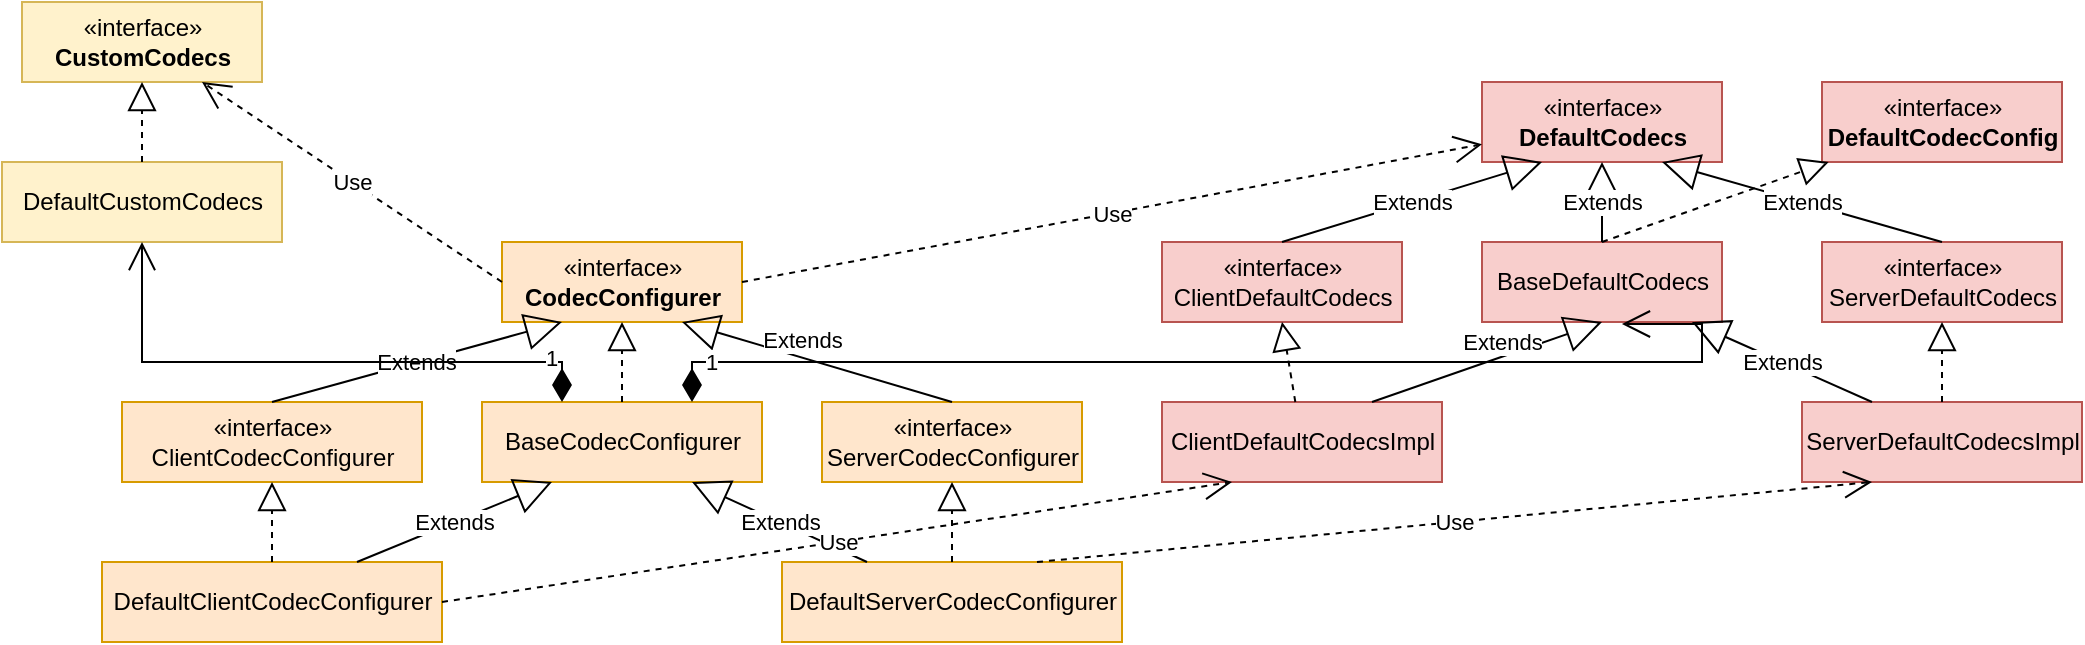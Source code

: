 <mxfile version="15.8.7" type="device"><diagram id="g929ya1YIPoU8Fd58YYt" name="Page-1"><mxGraphModel dx="1914" dy="800" grid="1" gridSize="10" guides="1" tooltips="1" connect="1" arrows="1" fold="1" page="1" pageScale="1" pageWidth="850" pageHeight="1100" math="0" shadow="0"><root><mxCell id="0"/><mxCell id="1" parent="0"/><mxCell id="WG5xSYjCqpjnpXA4VmRW-1" value="«interface»&lt;br&gt;ServerDefaultCodecs" style="html=1;fillColor=#f8cecc;strokeColor=#b85450;" vertex="1" parent="1"><mxGeometry x="710" y="160" width="120" height="40" as="geometry"/></mxCell><mxCell id="WG5xSYjCqpjnpXA4VmRW-2" value="BaseDefaultCodecs" style="html=1;fillColor=#f8cecc;strokeColor=#b85450;" vertex="1" parent="1"><mxGeometry x="540" y="160" width="120" height="40" as="geometry"/></mxCell><mxCell id="WG5xSYjCqpjnpXA4VmRW-3" value="«interface»&lt;br&gt;&lt;b&gt;DefaultCodecs&lt;/b&gt;" style="html=1;fillColor=#f8cecc;strokeColor=#b85450;" vertex="1" parent="1"><mxGeometry x="540" y="80" width="120" height="40" as="geometry"/></mxCell><mxCell id="WG5xSYjCqpjnpXA4VmRW-4" value="«interface»&lt;br&gt;ClientDefaultCodecs" style="html=1;fillColor=#f8cecc;strokeColor=#b85450;" vertex="1" parent="1"><mxGeometry x="380" y="160" width="120" height="40" as="geometry"/></mxCell><mxCell id="WG5xSYjCqpjnpXA4VmRW-5" value="«interface»&lt;br&gt;&lt;b&gt;DefaultCodecConfig&lt;/b&gt;" style="html=1;fillColor=#f8cecc;strokeColor=#b85450;" vertex="1" parent="1"><mxGeometry x="710" y="80" width="120" height="40" as="geometry"/></mxCell><mxCell id="WG5xSYjCqpjnpXA4VmRW-7" value="ServerDefaultCodecsImpl" style="html=1;fillColor=#f8cecc;strokeColor=#b85450;" vertex="1" parent="1"><mxGeometry x="700" y="240" width="140" height="40" as="geometry"/></mxCell><mxCell id="WG5xSYjCqpjnpXA4VmRW-8" value="ClientDefaultCodecsImpl" style="html=1;fillColor=#f8cecc;strokeColor=#b85450;" vertex="1" parent="1"><mxGeometry x="380" y="240" width="140" height="40" as="geometry"/></mxCell><mxCell id="WG5xSYjCqpjnpXA4VmRW-10" value="" style="endArrow=block;dashed=1;endFill=0;endSize=12;html=1;rounded=0;entryX=0.5;entryY=1;entryDx=0;entryDy=0;" edge="1" parent="1" source="WG5xSYjCqpjnpXA4VmRW-8" target="WG5xSYjCqpjnpXA4VmRW-4"><mxGeometry width="160" relative="1" as="geometry"><mxPoint x="600" y="270" as="sourcePoint"/><mxPoint x="760" y="270" as="targetPoint"/></mxGeometry></mxCell><mxCell id="WG5xSYjCqpjnpXA4VmRW-11" value="" style="endArrow=block;dashed=1;endFill=0;endSize=12;html=1;rounded=0;entryX=0.5;entryY=1;entryDx=0;entryDy=0;exitX=0.5;exitY=0;exitDx=0;exitDy=0;" edge="1" parent="1" source="WG5xSYjCqpjnpXA4VmRW-7" target="WG5xSYjCqpjnpXA4VmRW-1"><mxGeometry width="160" relative="1" as="geometry"><mxPoint x="770" y="230" as="sourcePoint"/><mxPoint x="760" y="270" as="targetPoint"/></mxGeometry></mxCell><mxCell id="WG5xSYjCqpjnpXA4VmRW-14" value="" style="endArrow=block;dashed=1;endFill=0;endSize=12;html=1;rounded=0;exitX=0.5;exitY=0;exitDx=0;exitDy=0;" edge="1" parent="1" source="WG5xSYjCqpjnpXA4VmRW-2" target="WG5xSYjCqpjnpXA4VmRW-5"><mxGeometry width="160" relative="1" as="geometry"><mxPoint x="600" y="270" as="sourcePoint"/><mxPoint x="760" y="270" as="targetPoint"/></mxGeometry></mxCell><mxCell id="WG5xSYjCqpjnpXA4VmRW-15" value="Extends" style="endArrow=block;endSize=16;endFill=0;html=1;rounded=0;entryX=0.5;entryY=1;entryDx=0;entryDy=0;exitX=0.75;exitY=0;exitDx=0;exitDy=0;" edge="1" parent="1" source="WG5xSYjCqpjnpXA4VmRW-8" target="WG5xSYjCqpjnpXA4VmRW-2"><mxGeometry x="0.17" y="7" width="160" relative="1" as="geometry"><mxPoint x="310" y="270" as="sourcePoint"/><mxPoint x="470" y="270" as="targetPoint"/><mxPoint as="offset"/></mxGeometry></mxCell><mxCell id="WG5xSYjCqpjnpXA4VmRW-16" value="Extends" style="endArrow=block;endSize=16;endFill=0;html=1;rounded=0;exitX=0.25;exitY=0;exitDx=0;exitDy=0;" edge="1" parent="1" source="WG5xSYjCqpjnpXA4VmRW-7" target="WG5xSYjCqpjnpXA4VmRW-2"><mxGeometry width="160" relative="1" as="geometry"><mxPoint x="770" y="240" as="sourcePoint"/><mxPoint x="760" y="270" as="targetPoint"/></mxGeometry></mxCell><mxCell id="WG5xSYjCqpjnpXA4VmRW-17" value="Extends" style="endArrow=block;endSize=16;endFill=0;html=1;rounded=0;entryX=0.75;entryY=1;entryDx=0;entryDy=0;exitX=0.5;exitY=0;exitDx=0;exitDy=0;" edge="1" parent="1" source="WG5xSYjCqpjnpXA4VmRW-1" target="WG5xSYjCqpjnpXA4VmRW-3"><mxGeometry width="160" relative="1" as="geometry"><mxPoint x="600" y="270" as="sourcePoint"/><mxPoint x="760" y="270" as="targetPoint"/></mxGeometry></mxCell><mxCell id="WG5xSYjCqpjnpXA4VmRW-18" value="Extends" style="endArrow=block;endSize=16;endFill=0;html=1;rounded=0;entryX=0.5;entryY=1;entryDx=0;entryDy=0;" edge="1" parent="1" target="WG5xSYjCqpjnpXA4VmRW-3"><mxGeometry width="160" relative="1" as="geometry"><mxPoint x="600" y="160" as="sourcePoint"/><mxPoint x="760" y="270" as="targetPoint"/></mxGeometry></mxCell><mxCell id="WG5xSYjCqpjnpXA4VmRW-19" value="Extends" style="endArrow=block;endSize=16;endFill=0;html=1;rounded=0;entryX=0.25;entryY=1;entryDx=0;entryDy=0;exitX=0.5;exitY=0;exitDx=0;exitDy=0;" edge="1" parent="1" source="WG5xSYjCqpjnpXA4VmRW-4" target="WG5xSYjCqpjnpXA4VmRW-3"><mxGeometry width="160" relative="1" as="geometry"><mxPoint x="600" y="270" as="sourcePoint"/><mxPoint x="760" y="270" as="targetPoint"/></mxGeometry></mxCell><mxCell id="WG5xSYjCqpjnpXA4VmRW-20" value="«interface»&lt;br&gt;&lt;b&gt;CodecConfigurer&lt;/b&gt;" style="html=1;fillColor=#ffe6cc;strokeColor=#d79b00;" vertex="1" parent="1"><mxGeometry x="50" y="160" width="120" height="40" as="geometry"/></mxCell><mxCell id="WG5xSYjCqpjnpXA4VmRW-22" value="«interface»&lt;br&gt;ServerCodecConfigurer" style="html=1;fillColor=#ffe6cc;strokeColor=#d79b00;" vertex="1" parent="1"><mxGeometry x="210" y="240" width="130" height="40" as="geometry"/></mxCell><mxCell id="WG5xSYjCqpjnpXA4VmRW-24" value="«interface»&lt;br&gt;ClientCodecConfigurer" style="html=1;fillColor=#ffe6cc;strokeColor=#d79b00;" vertex="1" parent="1"><mxGeometry x="-140" y="240" width="150" height="40" as="geometry"/></mxCell><mxCell id="WG5xSYjCqpjnpXA4VmRW-25" value="«interface»&lt;br&gt;&lt;b&gt;CustomCodecs&lt;/b&gt;" style="html=1;fillColor=#fff2cc;strokeColor=#d6b656;" vertex="1" parent="1"><mxGeometry x="-190" y="40" width="120" height="40" as="geometry"/></mxCell><mxCell id="WG5xSYjCqpjnpXA4VmRW-26" value="DefaultCustomCodecs" style="html=1;fillColor=#fff2cc;strokeColor=#d6b656;" vertex="1" parent="1"><mxGeometry x="-200" y="120" width="140" height="40" as="geometry"/></mxCell><mxCell id="WG5xSYjCqpjnpXA4VmRW-27" value="" style="endArrow=block;dashed=1;endFill=0;endSize=12;html=1;rounded=0;entryX=0.5;entryY=1;entryDx=0;entryDy=0;exitX=0.5;exitY=0;exitDx=0;exitDy=0;" edge="1" parent="1" source="WG5xSYjCqpjnpXA4VmRW-26" target="WG5xSYjCqpjnpXA4VmRW-25"><mxGeometry width="160" relative="1" as="geometry"><mxPoint x="-380" y="80" as="sourcePoint"/><mxPoint x="-220" y="80" as="targetPoint"/></mxGeometry></mxCell><mxCell id="WG5xSYjCqpjnpXA4VmRW-28" value="BaseCodecConfigurer" style="html=1;fillColor=#ffe6cc;strokeColor=#d79b00;" vertex="1" parent="1"><mxGeometry x="40" y="240" width="140" height="40" as="geometry"/></mxCell><mxCell id="WG5xSYjCqpjnpXA4VmRW-29" value="DefaultServerCodecConfigurer" style="html=1;fillColor=#ffe6cc;strokeColor=#d79b00;" vertex="1" parent="1"><mxGeometry x="190" y="320" width="170" height="40" as="geometry"/></mxCell><mxCell id="WG5xSYjCqpjnpXA4VmRW-30" value="DefaultClientCodecConfigurer" style="html=1;fillColor=#ffe6cc;strokeColor=#d79b00;" vertex="1" parent="1"><mxGeometry x="-150" y="320" width="170" height="40" as="geometry"/></mxCell><mxCell id="WG5xSYjCqpjnpXA4VmRW-31" value="" style="endArrow=block;dashed=1;endFill=0;endSize=12;html=1;rounded=0;entryX=0.5;entryY=1;entryDx=0;entryDy=0;exitX=0.5;exitY=0;exitDx=0;exitDy=0;" edge="1" parent="1" source="WG5xSYjCqpjnpXA4VmRW-30" target="WG5xSYjCqpjnpXA4VmRW-24"><mxGeometry width="160" relative="1" as="geometry"><mxPoint x="40" y="370" as="sourcePoint"/><mxPoint x="200" y="370" as="targetPoint"/></mxGeometry></mxCell><mxCell id="WG5xSYjCqpjnpXA4VmRW-32" value="" style="endArrow=block;dashed=1;endFill=0;endSize=12;html=1;rounded=0;entryX=0.5;entryY=1;entryDx=0;entryDy=0;exitX=0.5;exitY=0;exitDx=0;exitDy=0;" edge="1" parent="1" source="WG5xSYjCqpjnpXA4VmRW-29" target="WG5xSYjCqpjnpXA4VmRW-22"><mxGeometry width="160" relative="1" as="geometry"><mxPoint x="40" y="370" as="sourcePoint"/><mxPoint x="200" y="370" as="targetPoint"/></mxGeometry></mxCell><mxCell id="WG5xSYjCqpjnpXA4VmRW-34" value="Extends" style="endArrow=block;endSize=16;endFill=0;html=1;rounded=0;entryX=0.25;entryY=1;entryDx=0;entryDy=0;exitX=0.75;exitY=0;exitDx=0;exitDy=0;" edge="1" parent="1" source="WG5xSYjCqpjnpXA4VmRW-30" target="WG5xSYjCqpjnpXA4VmRW-28"><mxGeometry width="160" relative="1" as="geometry"><mxPoint x="40" y="370" as="sourcePoint"/><mxPoint x="200" y="370" as="targetPoint"/></mxGeometry></mxCell><mxCell id="WG5xSYjCqpjnpXA4VmRW-35" value="Extends" style="endArrow=block;endSize=16;endFill=0;html=1;rounded=0;entryX=0.75;entryY=1;entryDx=0;entryDy=0;exitX=0.25;exitY=0;exitDx=0;exitDy=0;" edge="1" parent="1" source="WG5xSYjCqpjnpXA4VmRW-29" target="WG5xSYjCqpjnpXA4VmRW-28"><mxGeometry width="160" relative="1" as="geometry"><mxPoint x="40" y="370" as="sourcePoint"/><mxPoint x="200" y="370" as="targetPoint"/></mxGeometry></mxCell><mxCell id="WG5xSYjCqpjnpXA4VmRW-37" value="Extends" style="endArrow=block;endSize=16;endFill=0;html=1;rounded=0;exitX=0.5;exitY=0;exitDx=0;exitDy=0;entryX=0.75;entryY=1;entryDx=0;entryDy=0;" edge="1" parent="1" source="WG5xSYjCqpjnpXA4VmRW-22" target="WG5xSYjCqpjnpXA4VmRW-20"><mxGeometry x="0.142" y="-7" width="160" relative="1" as="geometry"><mxPoint x="-10" y="200" as="sourcePoint"/><mxPoint x="150" y="200" as="targetPoint"/><mxPoint y="-1" as="offset"/></mxGeometry></mxCell><mxCell id="WG5xSYjCqpjnpXA4VmRW-38" value="Extends" style="endArrow=block;endSize=16;endFill=0;html=1;rounded=0;entryX=0.25;entryY=1;entryDx=0;entryDy=0;exitX=0.5;exitY=0;exitDx=0;exitDy=0;" edge="1" parent="1" source="WG5xSYjCqpjnpXA4VmRW-24" target="WG5xSYjCqpjnpXA4VmRW-20"><mxGeometry width="160" relative="1" as="geometry"><mxPoint x="40" y="370" as="sourcePoint"/><mxPoint x="200" y="370" as="targetPoint"/></mxGeometry></mxCell><mxCell id="WG5xSYjCqpjnpXA4VmRW-41" value="" style="endArrow=block;dashed=1;endFill=0;endSize=12;html=1;rounded=0;exitX=0.5;exitY=0;exitDx=0;exitDy=0;" edge="1" parent="1" source="WG5xSYjCqpjnpXA4VmRW-28" target="WG5xSYjCqpjnpXA4VmRW-20"><mxGeometry width="160" relative="1" as="geometry"><mxPoint x="130" y="370" as="sourcePoint"/><mxPoint x="290" y="370" as="targetPoint"/></mxGeometry></mxCell><mxCell id="WG5xSYjCqpjnpXA4VmRW-46" value="Use" style="endArrow=open;endSize=12;dashed=1;html=1;rounded=0;exitX=1;exitY=0.5;exitDx=0;exitDy=0;entryX=0.25;entryY=1;entryDx=0;entryDy=0;" edge="1" parent="1" source="WG5xSYjCqpjnpXA4VmRW-30" target="WG5xSYjCqpjnpXA4VmRW-8"><mxGeometry width="160" relative="1" as="geometry"><mxPoint x="230" y="350" as="sourcePoint"/><mxPoint x="390" y="350" as="targetPoint"/></mxGeometry></mxCell><mxCell id="WG5xSYjCqpjnpXA4VmRW-47" value="Use" style="endArrow=open;endSize=12;dashed=1;html=1;rounded=0;exitX=0.75;exitY=0;exitDx=0;exitDy=0;entryX=0.25;entryY=1;entryDx=0;entryDy=0;" edge="1" parent="1" source="WG5xSYjCqpjnpXA4VmRW-29" target="WG5xSYjCqpjnpXA4VmRW-7"><mxGeometry width="160" relative="1" as="geometry"><mxPoint x="290" y="350" as="sourcePoint"/><mxPoint x="450" y="350" as="targetPoint"/></mxGeometry></mxCell><mxCell id="WG5xSYjCqpjnpXA4VmRW-50" value="1" style="endArrow=open;html=1;endSize=12;startArrow=diamondThin;startSize=14;startFill=1;edgeStyle=orthogonalEdgeStyle;align=left;verticalAlign=bottom;rounded=0;entryX=0.5;entryY=1;entryDx=0;entryDy=0;" edge="1" parent="1" source="WG5xSYjCqpjnpXA4VmRW-28" target="WG5xSYjCqpjnpXA4VmRW-26"><mxGeometry x="-0.909" y="10" relative="1" as="geometry"><mxPoint x="110" y="250" as="sourcePoint"/><mxPoint x="490" y="300" as="targetPoint"/><Array as="points"><mxPoint x="80" y="220"/><mxPoint x="-130" y="220"/></Array><mxPoint as="offset"/></mxGeometry></mxCell><mxCell id="WG5xSYjCqpjnpXA4VmRW-52" value="1" style="endArrow=open;html=1;endSize=12;startArrow=diamondThin;startSize=14;startFill=1;edgeStyle=orthogonalEdgeStyle;align=left;verticalAlign=bottom;rounded=0;exitX=0.75;exitY=0;exitDx=0;exitDy=0;entryX=0.583;entryY=1.025;entryDx=0;entryDy=0;entryPerimeter=0;" edge="1" parent="1" source="WG5xSYjCqpjnpXA4VmRW-28" target="WG5xSYjCqpjnpXA4VmRW-2"><mxGeometry x="-0.963" y="-5" relative="1" as="geometry"><mxPoint x="330" y="300" as="sourcePoint"/><mxPoint x="490" y="300" as="targetPoint"/><Array as="points"><mxPoint x="145" y="220"/><mxPoint x="650" y="220"/></Array><mxPoint as="offset"/></mxGeometry></mxCell><mxCell id="WG5xSYjCqpjnpXA4VmRW-53" value="Use" style="endArrow=open;endSize=12;dashed=1;html=1;rounded=0;exitX=1;exitY=0.5;exitDx=0;exitDy=0;" edge="1" parent="1" source="WG5xSYjCqpjnpXA4VmRW-20" target="WG5xSYjCqpjnpXA4VmRW-3"><mxGeometry width="160" relative="1" as="geometry"><mxPoint x="230" y="310" as="sourcePoint"/><mxPoint x="390" y="310" as="targetPoint"/></mxGeometry></mxCell><mxCell id="WG5xSYjCqpjnpXA4VmRW-54" value="" style="text;strokeColor=none;fillColor=none;align=left;verticalAlign=middle;spacingTop=-1;spacingLeft=4;spacingRight=4;rotatable=0;labelPosition=right;points=[];portConstraint=eastwest;" vertex="1" parent="1"><mxGeometry x="300" y="300" width="20" height="14" as="geometry"/></mxCell><mxCell id="WG5xSYjCqpjnpXA4VmRW-55" value="Use" style="endArrow=open;endSize=12;dashed=1;html=1;rounded=0;exitX=0;exitY=0.5;exitDx=0;exitDy=0;entryX=0.75;entryY=1;entryDx=0;entryDy=0;" edge="1" parent="1" source="WG5xSYjCqpjnpXA4VmRW-20" target="WG5xSYjCqpjnpXA4VmRW-25"><mxGeometry width="160" relative="1" as="geometry"><mxPoint x="230" y="310" as="sourcePoint"/><mxPoint x="390" y="310" as="targetPoint"/></mxGeometry></mxCell></root></mxGraphModel></diagram></mxfile>